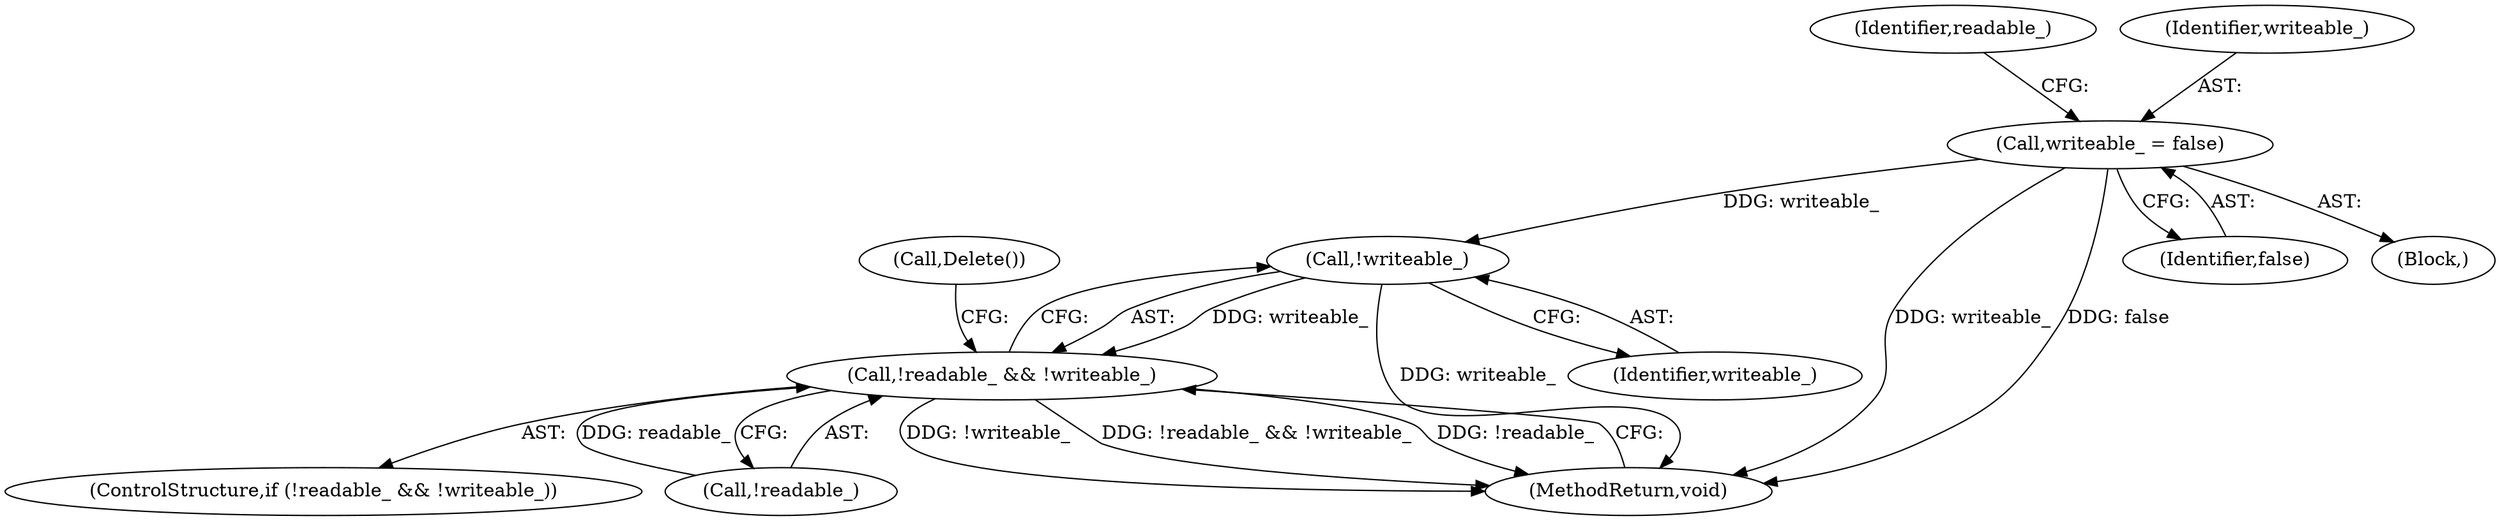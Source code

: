 digraph "0_Chrome_350f7d4b2c76950c8e7271284de84a9756b796e1_7@API" {
"1000117" [label="(Call,!writeable_)"];
"1000110" [label="(Call,writeable_ = false)"];
"1000114" [label="(Call,!readable_ && !writeable_)"];
"1000113" [label="(ControlStructure,if (!readable_ && !writeable_))"];
"1000116" [label="(Identifier,readable_)"];
"1000117" [label="(Call,!writeable_)"];
"1000115" [label="(Call,!readable_)"];
"1000114" [label="(Call,!readable_ && !writeable_)"];
"1000121" [label="(MethodReturn,void)"];
"1000112" [label="(Identifier,false)"];
"1000111" [label="(Identifier,writeable_)"];
"1000110" [label="(Call,writeable_ = false)"];
"1000101" [label="(Block,)"];
"1000120" [label="(Call,Delete())"];
"1000118" [label="(Identifier,writeable_)"];
"1000117" -> "1000114"  [label="AST: "];
"1000117" -> "1000118"  [label="CFG: "];
"1000118" -> "1000117"  [label="AST: "];
"1000114" -> "1000117"  [label="CFG: "];
"1000117" -> "1000121"  [label="DDG: writeable_"];
"1000117" -> "1000114"  [label="DDG: writeable_"];
"1000110" -> "1000117"  [label="DDG: writeable_"];
"1000110" -> "1000101"  [label="AST: "];
"1000110" -> "1000112"  [label="CFG: "];
"1000111" -> "1000110"  [label="AST: "];
"1000112" -> "1000110"  [label="AST: "];
"1000116" -> "1000110"  [label="CFG: "];
"1000110" -> "1000121"  [label="DDG: false"];
"1000110" -> "1000121"  [label="DDG: writeable_"];
"1000114" -> "1000113"  [label="AST: "];
"1000114" -> "1000115"  [label="CFG: "];
"1000115" -> "1000114"  [label="AST: "];
"1000120" -> "1000114"  [label="CFG: "];
"1000121" -> "1000114"  [label="CFG: "];
"1000114" -> "1000121"  [label="DDG: !writeable_"];
"1000114" -> "1000121"  [label="DDG: !readable_ && !writeable_"];
"1000114" -> "1000121"  [label="DDG: !readable_"];
"1000115" -> "1000114"  [label="DDG: readable_"];
}

